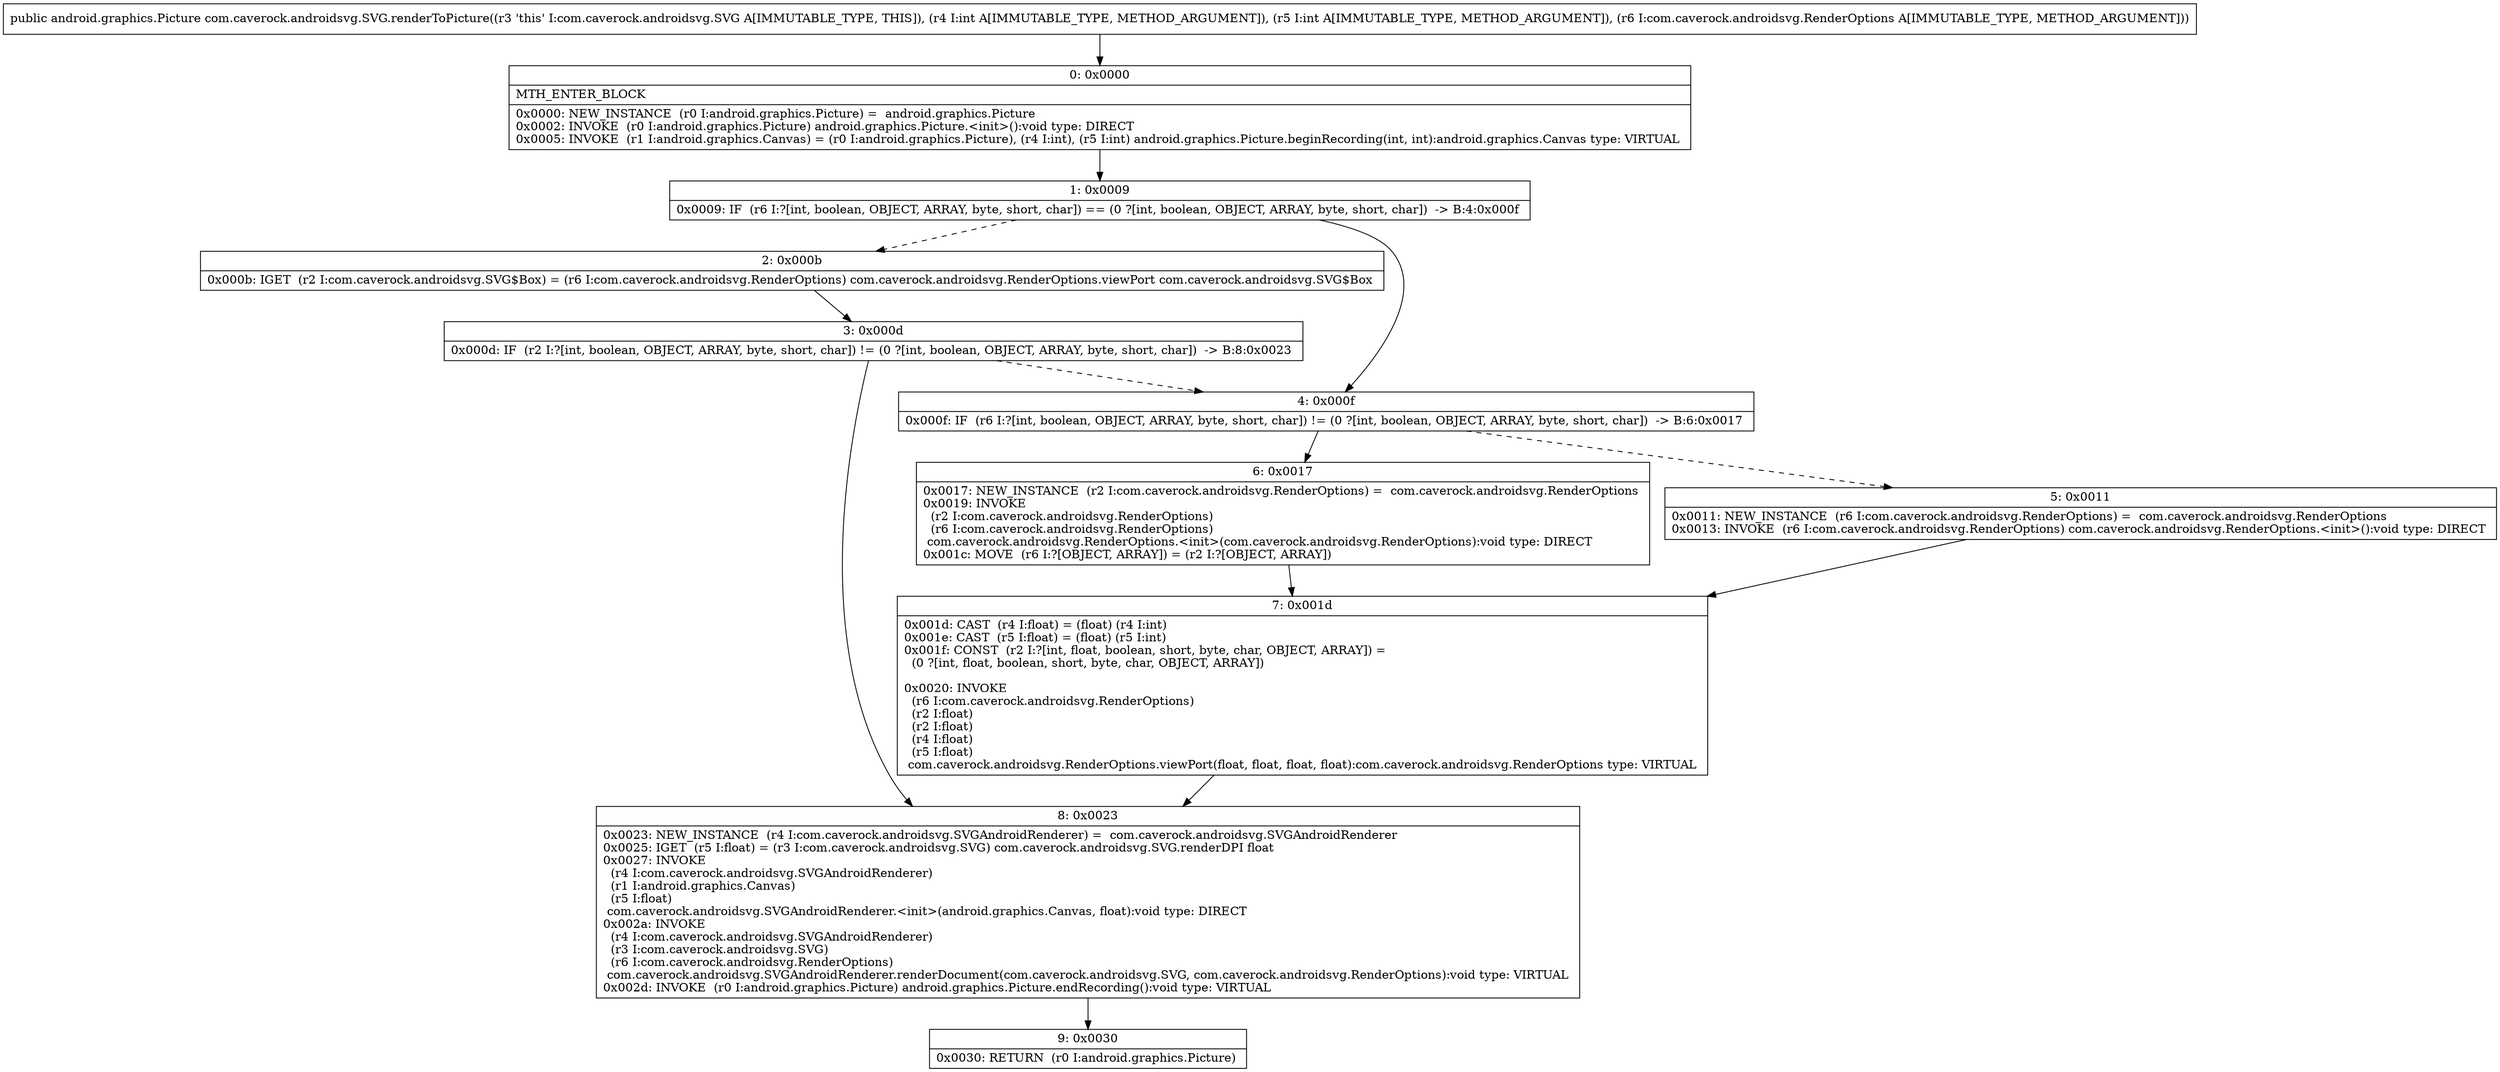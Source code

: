 digraph "CFG forcom.caverock.androidsvg.SVG.renderToPicture(IILcom\/caverock\/androidsvg\/RenderOptions;)Landroid\/graphics\/Picture;" {
Node_0 [shape=record,label="{0\:\ 0x0000|MTH_ENTER_BLOCK\l|0x0000: NEW_INSTANCE  (r0 I:android.graphics.Picture) =  android.graphics.Picture \l0x0002: INVOKE  (r0 I:android.graphics.Picture) android.graphics.Picture.\<init\>():void type: DIRECT \l0x0005: INVOKE  (r1 I:android.graphics.Canvas) = (r0 I:android.graphics.Picture), (r4 I:int), (r5 I:int) android.graphics.Picture.beginRecording(int, int):android.graphics.Canvas type: VIRTUAL \l}"];
Node_1 [shape=record,label="{1\:\ 0x0009|0x0009: IF  (r6 I:?[int, boolean, OBJECT, ARRAY, byte, short, char]) == (0 ?[int, boolean, OBJECT, ARRAY, byte, short, char])  \-\> B:4:0x000f \l}"];
Node_2 [shape=record,label="{2\:\ 0x000b|0x000b: IGET  (r2 I:com.caverock.androidsvg.SVG$Box) = (r6 I:com.caverock.androidsvg.RenderOptions) com.caverock.androidsvg.RenderOptions.viewPort com.caverock.androidsvg.SVG$Box \l}"];
Node_3 [shape=record,label="{3\:\ 0x000d|0x000d: IF  (r2 I:?[int, boolean, OBJECT, ARRAY, byte, short, char]) != (0 ?[int, boolean, OBJECT, ARRAY, byte, short, char])  \-\> B:8:0x0023 \l}"];
Node_4 [shape=record,label="{4\:\ 0x000f|0x000f: IF  (r6 I:?[int, boolean, OBJECT, ARRAY, byte, short, char]) != (0 ?[int, boolean, OBJECT, ARRAY, byte, short, char])  \-\> B:6:0x0017 \l}"];
Node_5 [shape=record,label="{5\:\ 0x0011|0x0011: NEW_INSTANCE  (r6 I:com.caverock.androidsvg.RenderOptions) =  com.caverock.androidsvg.RenderOptions \l0x0013: INVOKE  (r6 I:com.caverock.androidsvg.RenderOptions) com.caverock.androidsvg.RenderOptions.\<init\>():void type: DIRECT \l}"];
Node_6 [shape=record,label="{6\:\ 0x0017|0x0017: NEW_INSTANCE  (r2 I:com.caverock.androidsvg.RenderOptions) =  com.caverock.androidsvg.RenderOptions \l0x0019: INVOKE  \l  (r2 I:com.caverock.androidsvg.RenderOptions)\l  (r6 I:com.caverock.androidsvg.RenderOptions)\l com.caverock.androidsvg.RenderOptions.\<init\>(com.caverock.androidsvg.RenderOptions):void type: DIRECT \l0x001c: MOVE  (r6 I:?[OBJECT, ARRAY]) = (r2 I:?[OBJECT, ARRAY]) \l}"];
Node_7 [shape=record,label="{7\:\ 0x001d|0x001d: CAST  (r4 I:float) = (float) (r4 I:int) \l0x001e: CAST  (r5 I:float) = (float) (r5 I:int) \l0x001f: CONST  (r2 I:?[int, float, boolean, short, byte, char, OBJECT, ARRAY]) = \l  (0 ?[int, float, boolean, short, byte, char, OBJECT, ARRAY])\l \l0x0020: INVOKE  \l  (r6 I:com.caverock.androidsvg.RenderOptions)\l  (r2 I:float)\l  (r2 I:float)\l  (r4 I:float)\l  (r5 I:float)\l com.caverock.androidsvg.RenderOptions.viewPort(float, float, float, float):com.caverock.androidsvg.RenderOptions type: VIRTUAL \l}"];
Node_8 [shape=record,label="{8\:\ 0x0023|0x0023: NEW_INSTANCE  (r4 I:com.caverock.androidsvg.SVGAndroidRenderer) =  com.caverock.androidsvg.SVGAndroidRenderer \l0x0025: IGET  (r5 I:float) = (r3 I:com.caverock.androidsvg.SVG) com.caverock.androidsvg.SVG.renderDPI float \l0x0027: INVOKE  \l  (r4 I:com.caverock.androidsvg.SVGAndroidRenderer)\l  (r1 I:android.graphics.Canvas)\l  (r5 I:float)\l com.caverock.androidsvg.SVGAndroidRenderer.\<init\>(android.graphics.Canvas, float):void type: DIRECT \l0x002a: INVOKE  \l  (r4 I:com.caverock.androidsvg.SVGAndroidRenderer)\l  (r3 I:com.caverock.androidsvg.SVG)\l  (r6 I:com.caverock.androidsvg.RenderOptions)\l com.caverock.androidsvg.SVGAndroidRenderer.renderDocument(com.caverock.androidsvg.SVG, com.caverock.androidsvg.RenderOptions):void type: VIRTUAL \l0x002d: INVOKE  (r0 I:android.graphics.Picture) android.graphics.Picture.endRecording():void type: VIRTUAL \l}"];
Node_9 [shape=record,label="{9\:\ 0x0030|0x0030: RETURN  (r0 I:android.graphics.Picture) \l}"];
MethodNode[shape=record,label="{public android.graphics.Picture com.caverock.androidsvg.SVG.renderToPicture((r3 'this' I:com.caverock.androidsvg.SVG A[IMMUTABLE_TYPE, THIS]), (r4 I:int A[IMMUTABLE_TYPE, METHOD_ARGUMENT]), (r5 I:int A[IMMUTABLE_TYPE, METHOD_ARGUMENT]), (r6 I:com.caverock.androidsvg.RenderOptions A[IMMUTABLE_TYPE, METHOD_ARGUMENT])) }"];
MethodNode -> Node_0;
Node_0 -> Node_1;
Node_1 -> Node_2[style=dashed];
Node_1 -> Node_4;
Node_2 -> Node_3;
Node_3 -> Node_4[style=dashed];
Node_3 -> Node_8;
Node_4 -> Node_5[style=dashed];
Node_4 -> Node_6;
Node_5 -> Node_7;
Node_6 -> Node_7;
Node_7 -> Node_8;
Node_8 -> Node_9;
}

